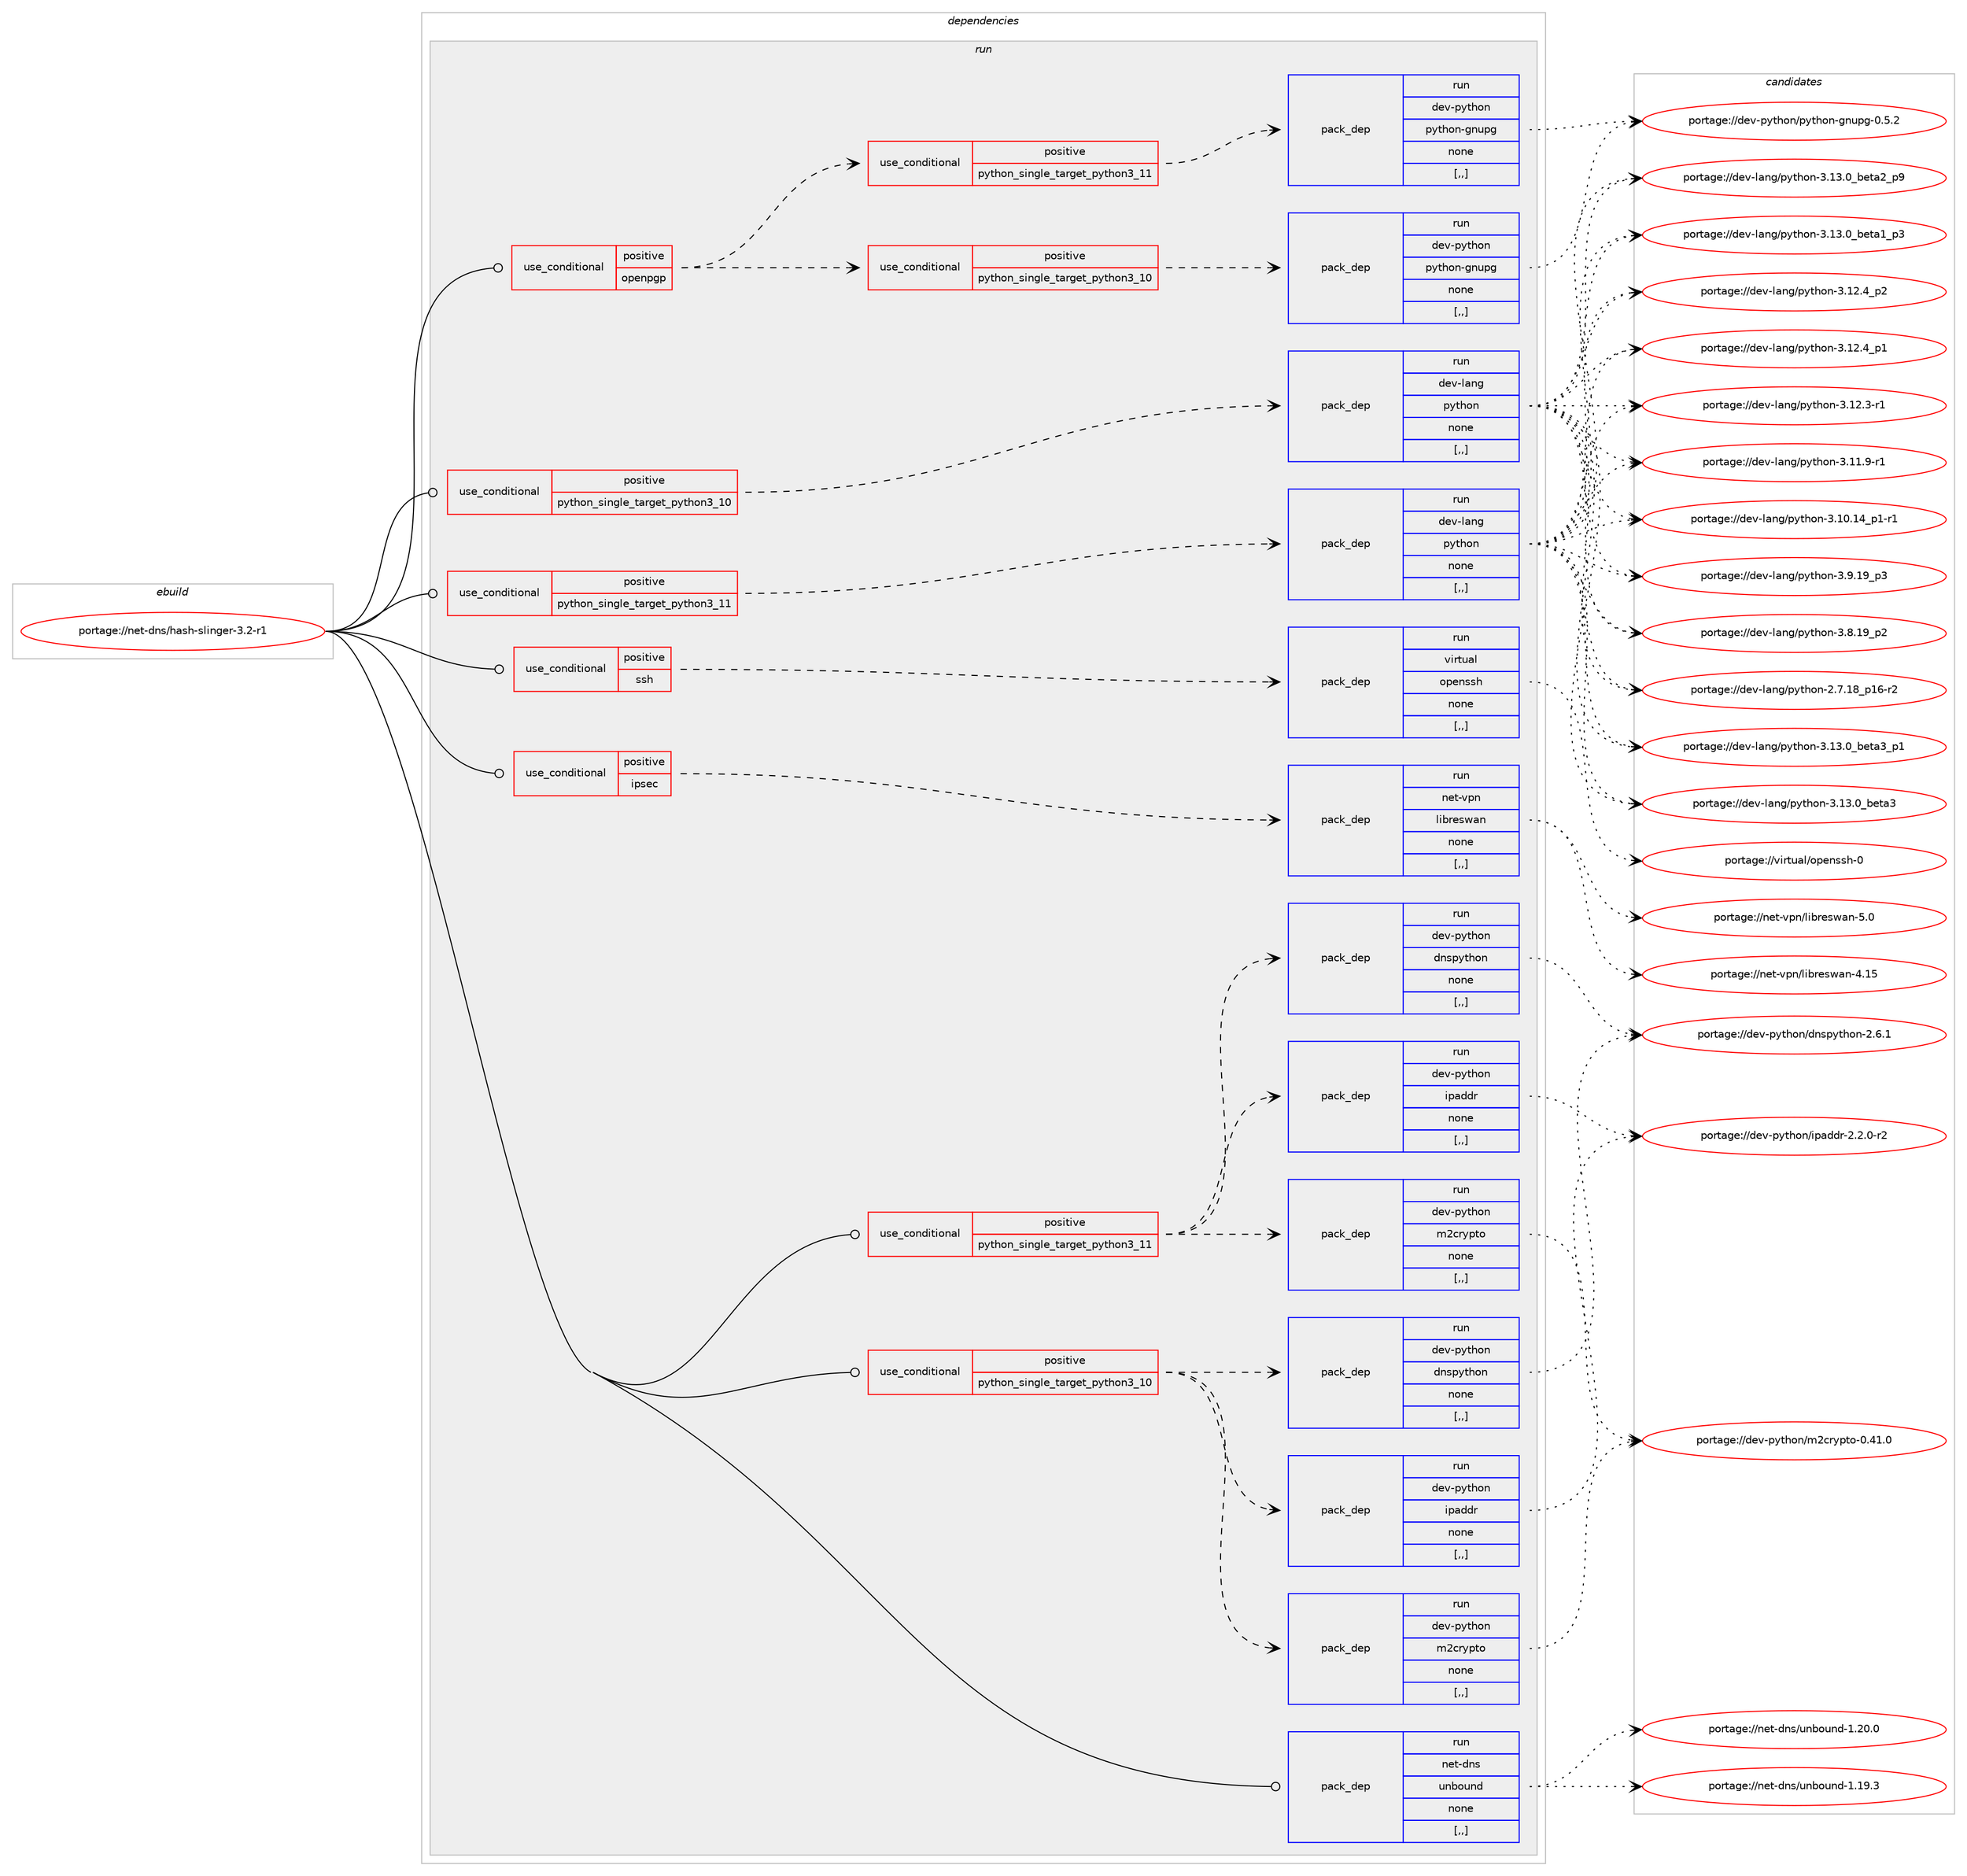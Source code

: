 digraph prolog {

# *************
# Graph options
# *************

newrank=true;
concentrate=true;
compound=true;
graph [rankdir=LR,fontname=Helvetica,fontsize=10,ranksep=1.5];#, ranksep=2.5, nodesep=0.2];
edge  [arrowhead=vee];
node  [fontname=Helvetica,fontsize=10];

# **********
# The ebuild
# **********

subgraph cluster_leftcol {
color=gray;
label=<<i>ebuild</i>>;
id [label="portage://net-dns/hash-slinger-3.2-r1", color=red, width=4, href="../net-dns/hash-slinger-3.2-r1.svg"];
}

# ****************
# The dependencies
# ****************

subgraph cluster_midcol {
color=gray;
label=<<i>dependencies</i>>;
subgraph cluster_compile {
fillcolor="#eeeeee";
style=filled;
label=<<i>compile</i>>;
}
subgraph cluster_compileandrun {
fillcolor="#eeeeee";
style=filled;
label=<<i>compile and run</i>>;
}
subgraph cluster_run {
fillcolor="#eeeeee";
style=filled;
label=<<i>run</i>>;
subgraph cond89254 {
dependency344373 [label=<<TABLE BORDER="0" CELLBORDER="1" CELLSPACING="0" CELLPADDING="4"><TR><TD ROWSPAN="3" CELLPADDING="10">use_conditional</TD></TR><TR><TD>positive</TD></TR><TR><TD>ipsec</TD></TR></TABLE>>, shape=none, color=red];
subgraph pack252512 {
dependency344374 [label=<<TABLE BORDER="0" CELLBORDER="1" CELLSPACING="0" CELLPADDING="4" WIDTH="220"><TR><TD ROWSPAN="6" CELLPADDING="30">pack_dep</TD></TR><TR><TD WIDTH="110">run</TD></TR><TR><TD>net-vpn</TD></TR><TR><TD>libreswan</TD></TR><TR><TD>none</TD></TR><TR><TD>[,,]</TD></TR></TABLE>>, shape=none, color=blue];
}
dependency344373:e -> dependency344374:w [weight=20,style="dashed",arrowhead="vee"];
}
id:e -> dependency344373:w [weight=20,style="solid",arrowhead="odot"];
subgraph cond89255 {
dependency344375 [label=<<TABLE BORDER="0" CELLBORDER="1" CELLSPACING="0" CELLPADDING="4"><TR><TD ROWSPAN="3" CELLPADDING="10">use_conditional</TD></TR><TR><TD>positive</TD></TR><TR><TD>openpgp</TD></TR></TABLE>>, shape=none, color=red];
subgraph cond89256 {
dependency344376 [label=<<TABLE BORDER="0" CELLBORDER="1" CELLSPACING="0" CELLPADDING="4"><TR><TD ROWSPAN="3" CELLPADDING="10">use_conditional</TD></TR><TR><TD>positive</TD></TR><TR><TD>python_single_target_python3_10</TD></TR></TABLE>>, shape=none, color=red];
subgraph pack252513 {
dependency344377 [label=<<TABLE BORDER="0" CELLBORDER="1" CELLSPACING="0" CELLPADDING="4" WIDTH="220"><TR><TD ROWSPAN="6" CELLPADDING="30">pack_dep</TD></TR><TR><TD WIDTH="110">run</TD></TR><TR><TD>dev-python</TD></TR><TR><TD>python-gnupg</TD></TR><TR><TD>none</TD></TR><TR><TD>[,,]</TD></TR></TABLE>>, shape=none, color=blue];
}
dependency344376:e -> dependency344377:w [weight=20,style="dashed",arrowhead="vee"];
}
dependency344375:e -> dependency344376:w [weight=20,style="dashed",arrowhead="vee"];
subgraph cond89257 {
dependency344378 [label=<<TABLE BORDER="0" CELLBORDER="1" CELLSPACING="0" CELLPADDING="4"><TR><TD ROWSPAN="3" CELLPADDING="10">use_conditional</TD></TR><TR><TD>positive</TD></TR><TR><TD>python_single_target_python3_11</TD></TR></TABLE>>, shape=none, color=red];
subgraph pack252514 {
dependency344379 [label=<<TABLE BORDER="0" CELLBORDER="1" CELLSPACING="0" CELLPADDING="4" WIDTH="220"><TR><TD ROWSPAN="6" CELLPADDING="30">pack_dep</TD></TR><TR><TD WIDTH="110">run</TD></TR><TR><TD>dev-python</TD></TR><TR><TD>python-gnupg</TD></TR><TR><TD>none</TD></TR><TR><TD>[,,]</TD></TR></TABLE>>, shape=none, color=blue];
}
dependency344378:e -> dependency344379:w [weight=20,style="dashed",arrowhead="vee"];
}
dependency344375:e -> dependency344378:w [weight=20,style="dashed",arrowhead="vee"];
}
id:e -> dependency344375:w [weight=20,style="solid",arrowhead="odot"];
subgraph cond89258 {
dependency344380 [label=<<TABLE BORDER="0" CELLBORDER="1" CELLSPACING="0" CELLPADDING="4"><TR><TD ROWSPAN="3" CELLPADDING="10">use_conditional</TD></TR><TR><TD>positive</TD></TR><TR><TD>python_single_target_python3_10</TD></TR></TABLE>>, shape=none, color=red];
subgraph pack252515 {
dependency344381 [label=<<TABLE BORDER="0" CELLBORDER="1" CELLSPACING="0" CELLPADDING="4" WIDTH="220"><TR><TD ROWSPAN="6" CELLPADDING="30">pack_dep</TD></TR><TR><TD WIDTH="110">run</TD></TR><TR><TD>dev-lang</TD></TR><TR><TD>python</TD></TR><TR><TD>none</TD></TR><TR><TD>[,,]</TD></TR></TABLE>>, shape=none, color=blue];
}
dependency344380:e -> dependency344381:w [weight=20,style="dashed",arrowhead="vee"];
}
id:e -> dependency344380:w [weight=20,style="solid",arrowhead="odot"];
subgraph cond89259 {
dependency344382 [label=<<TABLE BORDER="0" CELLBORDER="1" CELLSPACING="0" CELLPADDING="4"><TR><TD ROWSPAN="3" CELLPADDING="10">use_conditional</TD></TR><TR><TD>positive</TD></TR><TR><TD>python_single_target_python3_10</TD></TR></TABLE>>, shape=none, color=red];
subgraph pack252516 {
dependency344383 [label=<<TABLE BORDER="0" CELLBORDER="1" CELLSPACING="0" CELLPADDING="4" WIDTH="220"><TR><TD ROWSPAN="6" CELLPADDING="30">pack_dep</TD></TR><TR><TD WIDTH="110">run</TD></TR><TR><TD>dev-python</TD></TR><TR><TD>dnspython</TD></TR><TR><TD>none</TD></TR><TR><TD>[,,]</TD></TR></TABLE>>, shape=none, color=blue];
}
dependency344382:e -> dependency344383:w [weight=20,style="dashed",arrowhead="vee"];
subgraph pack252517 {
dependency344384 [label=<<TABLE BORDER="0" CELLBORDER="1" CELLSPACING="0" CELLPADDING="4" WIDTH="220"><TR><TD ROWSPAN="6" CELLPADDING="30">pack_dep</TD></TR><TR><TD WIDTH="110">run</TD></TR><TR><TD>dev-python</TD></TR><TR><TD>ipaddr</TD></TR><TR><TD>none</TD></TR><TR><TD>[,,]</TD></TR></TABLE>>, shape=none, color=blue];
}
dependency344382:e -> dependency344384:w [weight=20,style="dashed",arrowhead="vee"];
subgraph pack252518 {
dependency344385 [label=<<TABLE BORDER="0" CELLBORDER="1" CELLSPACING="0" CELLPADDING="4" WIDTH="220"><TR><TD ROWSPAN="6" CELLPADDING="30">pack_dep</TD></TR><TR><TD WIDTH="110">run</TD></TR><TR><TD>dev-python</TD></TR><TR><TD>m2crypto</TD></TR><TR><TD>none</TD></TR><TR><TD>[,,]</TD></TR></TABLE>>, shape=none, color=blue];
}
dependency344382:e -> dependency344385:w [weight=20,style="dashed",arrowhead="vee"];
}
id:e -> dependency344382:w [weight=20,style="solid",arrowhead="odot"];
subgraph cond89260 {
dependency344386 [label=<<TABLE BORDER="0" CELLBORDER="1" CELLSPACING="0" CELLPADDING="4"><TR><TD ROWSPAN="3" CELLPADDING="10">use_conditional</TD></TR><TR><TD>positive</TD></TR><TR><TD>python_single_target_python3_11</TD></TR></TABLE>>, shape=none, color=red];
subgraph pack252519 {
dependency344387 [label=<<TABLE BORDER="0" CELLBORDER="1" CELLSPACING="0" CELLPADDING="4" WIDTH="220"><TR><TD ROWSPAN="6" CELLPADDING="30">pack_dep</TD></TR><TR><TD WIDTH="110">run</TD></TR><TR><TD>dev-lang</TD></TR><TR><TD>python</TD></TR><TR><TD>none</TD></TR><TR><TD>[,,]</TD></TR></TABLE>>, shape=none, color=blue];
}
dependency344386:e -> dependency344387:w [weight=20,style="dashed",arrowhead="vee"];
}
id:e -> dependency344386:w [weight=20,style="solid",arrowhead="odot"];
subgraph cond89261 {
dependency344388 [label=<<TABLE BORDER="0" CELLBORDER="1" CELLSPACING="0" CELLPADDING="4"><TR><TD ROWSPAN="3" CELLPADDING="10">use_conditional</TD></TR><TR><TD>positive</TD></TR><TR><TD>python_single_target_python3_11</TD></TR></TABLE>>, shape=none, color=red];
subgraph pack252520 {
dependency344389 [label=<<TABLE BORDER="0" CELLBORDER="1" CELLSPACING="0" CELLPADDING="4" WIDTH="220"><TR><TD ROWSPAN="6" CELLPADDING="30">pack_dep</TD></TR><TR><TD WIDTH="110">run</TD></TR><TR><TD>dev-python</TD></TR><TR><TD>dnspython</TD></TR><TR><TD>none</TD></TR><TR><TD>[,,]</TD></TR></TABLE>>, shape=none, color=blue];
}
dependency344388:e -> dependency344389:w [weight=20,style="dashed",arrowhead="vee"];
subgraph pack252521 {
dependency344390 [label=<<TABLE BORDER="0" CELLBORDER="1" CELLSPACING="0" CELLPADDING="4" WIDTH="220"><TR><TD ROWSPAN="6" CELLPADDING="30">pack_dep</TD></TR><TR><TD WIDTH="110">run</TD></TR><TR><TD>dev-python</TD></TR><TR><TD>ipaddr</TD></TR><TR><TD>none</TD></TR><TR><TD>[,,]</TD></TR></TABLE>>, shape=none, color=blue];
}
dependency344388:e -> dependency344390:w [weight=20,style="dashed",arrowhead="vee"];
subgraph pack252522 {
dependency344391 [label=<<TABLE BORDER="0" CELLBORDER="1" CELLSPACING="0" CELLPADDING="4" WIDTH="220"><TR><TD ROWSPAN="6" CELLPADDING="30">pack_dep</TD></TR><TR><TD WIDTH="110">run</TD></TR><TR><TD>dev-python</TD></TR><TR><TD>m2crypto</TD></TR><TR><TD>none</TD></TR><TR><TD>[,,]</TD></TR></TABLE>>, shape=none, color=blue];
}
dependency344388:e -> dependency344391:w [weight=20,style="dashed",arrowhead="vee"];
}
id:e -> dependency344388:w [weight=20,style="solid",arrowhead="odot"];
subgraph cond89262 {
dependency344392 [label=<<TABLE BORDER="0" CELLBORDER="1" CELLSPACING="0" CELLPADDING="4"><TR><TD ROWSPAN="3" CELLPADDING="10">use_conditional</TD></TR><TR><TD>positive</TD></TR><TR><TD>ssh</TD></TR></TABLE>>, shape=none, color=red];
subgraph pack252523 {
dependency344393 [label=<<TABLE BORDER="0" CELLBORDER="1" CELLSPACING="0" CELLPADDING="4" WIDTH="220"><TR><TD ROWSPAN="6" CELLPADDING="30">pack_dep</TD></TR><TR><TD WIDTH="110">run</TD></TR><TR><TD>virtual</TD></TR><TR><TD>openssh</TD></TR><TR><TD>none</TD></TR><TR><TD>[,,]</TD></TR></TABLE>>, shape=none, color=blue];
}
dependency344392:e -> dependency344393:w [weight=20,style="dashed",arrowhead="vee"];
}
id:e -> dependency344392:w [weight=20,style="solid",arrowhead="odot"];
subgraph pack252524 {
dependency344394 [label=<<TABLE BORDER="0" CELLBORDER="1" CELLSPACING="0" CELLPADDING="4" WIDTH="220"><TR><TD ROWSPAN="6" CELLPADDING="30">pack_dep</TD></TR><TR><TD WIDTH="110">run</TD></TR><TR><TD>net-dns</TD></TR><TR><TD>unbound</TD></TR><TR><TD>none</TD></TR><TR><TD>[,,]</TD></TR></TABLE>>, shape=none, color=blue];
}
id:e -> dependency344394:w [weight=20,style="solid",arrowhead="odot"];
}
}

# **************
# The candidates
# **************

subgraph cluster_choices {
rank=same;
color=gray;
label=<<i>candidates</i>>;

subgraph choice252512 {
color=black;
nodesep=1;
choice1101011164511811211047108105981141011151199711045534648 [label="portage://net-vpn/libreswan-5.0", color=red, width=4,href="../net-vpn/libreswan-5.0.svg"];
choice110101116451181121104710810598114101115119971104552464953 [label="portage://net-vpn/libreswan-4.15", color=red, width=4,href="../net-vpn/libreswan-4.15.svg"];
dependency344374:e -> choice1101011164511811211047108105981141011151199711045534648:w [style=dotted,weight="100"];
dependency344374:e -> choice110101116451181121104710810598114101115119971104552464953:w [style=dotted,weight="100"];
}
subgraph choice252513 {
color=black;
nodesep=1;
choice100101118451121211161041111104711212111610411111045103110117112103454846534650 [label="portage://dev-python/python-gnupg-0.5.2", color=red, width=4,href="../dev-python/python-gnupg-0.5.2.svg"];
dependency344377:e -> choice100101118451121211161041111104711212111610411111045103110117112103454846534650:w [style=dotted,weight="100"];
}
subgraph choice252514 {
color=black;
nodesep=1;
choice100101118451121211161041111104711212111610411111045103110117112103454846534650 [label="portage://dev-python/python-gnupg-0.5.2", color=red, width=4,href="../dev-python/python-gnupg-0.5.2.svg"];
dependency344379:e -> choice100101118451121211161041111104711212111610411111045103110117112103454846534650:w [style=dotted,weight="100"];
}
subgraph choice252515 {
color=black;
nodesep=1;
choice10010111845108971101034711212111610411111045514649514648959810111697519511249 [label="portage://dev-lang/python-3.13.0_beta3_p1", color=red, width=4,href="../dev-lang/python-3.13.0_beta3_p1.svg"];
choice1001011184510897110103471121211161041111104551464951464895981011169751 [label="portage://dev-lang/python-3.13.0_beta3", color=red, width=4,href="../dev-lang/python-3.13.0_beta3.svg"];
choice10010111845108971101034711212111610411111045514649514648959810111697509511257 [label="portage://dev-lang/python-3.13.0_beta2_p9", color=red, width=4,href="../dev-lang/python-3.13.0_beta2_p9.svg"];
choice10010111845108971101034711212111610411111045514649514648959810111697499511251 [label="portage://dev-lang/python-3.13.0_beta1_p3", color=red, width=4,href="../dev-lang/python-3.13.0_beta1_p3.svg"];
choice100101118451089711010347112121116104111110455146495046529511250 [label="portage://dev-lang/python-3.12.4_p2", color=red, width=4,href="../dev-lang/python-3.12.4_p2.svg"];
choice100101118451089711010347112121116104111110455146495046529511249 [label="portage://dev-lang/python-3.12.4_p1", color=red, width=4,href="../dev-lang/python-3.12.4_p1.svg"];
choice100101118451089711010347112121116104111110455146495046514511449 [label="portage://dev-lang/python-3.12.3-r1", color=red, width=4,href="../dev-lang/python-3.12.3-r1.svg"];
choice100101118451089711010347112121116104111110455146494946574511449 [label="portage://dev-lang/python-3.11.9-r1", color=red, width=4,href="../dev-lang/python-3.11.9-r1.svg"];
choice100101118451089711010347112121116104111110455146494846495295112494511449 [label="portage://dev-lang/python-3.10.14_p1-r1", color=red, width=4,href="../dev-lang/python-3.10.14_p1-r1.svg"];
choice100101118451089711010347112121116104111110455146574649579511251 [label="portage://dev-lang/python-3.9.19_p3", color=red, width=4,href="../dev-lang/python-3.9.19_p3.svg"];
choice100101118451089711010347112121116104111110455146564649579511250 [label="portage://dev-lang/python-3.8.19_p2", color=red, width=4,href="../dev-lang/python-3.8.19_p2.svg"];
choice100101118451089711010347112121116104111110455046554649569511249544511450 [label="portage://dev-lang/python-2.7.18_p16-r2", color=red, width=4,href="../dev-lang/python-2.7.18_p16-r2.svg"];
dependency344381:e -> choice10010111845108971101034711212111610411111045514649514648959810111697519511249:w [style=dotted,weight="100"];
dependency344381:e -> choice1001011184510897110103471121211161041111104551464951464895981011169751:w [style=dotted,weight="100"];
dependency344381:e -> choice10010111845108971101034711212111610411111045514649514648959810111697509511257:w [style=dotted,weight="100"];
dependency344381:e -> choice10010111845108971101034711212111610411111045514649514648959810111697499511251:w [style=dotted,weight="100"];
dependency344381:e -> choice100101118451089711010347112121116104111110455146495046529511250:w [style=dotted,weight="100"];
dependency344381:e -> choice100101118451089711010347112121116104111110455146495046529511249:w [style=dotted,weight="100"];
dependency344381:e -> choice100101118451089711010347112121116104111110455146495046514511449:w [style=dotted,weight="100"];
dependency344381:e -> choice100101118451089711010347112121116104111110455146494946574511449:w [style=dotted,weight="100"];
dependency344381:e -> choice100101118451089711010347112121116104111110455146494846495295112494511449:w [style=dotted,weight="100"];
dependency344381:e -> choice100101118451089711010347112121116104111110455146574649579511251:w [style=dotted,weight="100"];
dependency344381:e -> choice100101118451089711010347112121116104111110455146564649579511250:w [style=dotted,weight="100"];
dependency344381:e -> choice100101118451089711010347112121116104111110455046554649569511249544511450:w [style=dotted,weight="100"];
}
subgraph choice252516 {
color=black;
nodesep=1;
choice1001011184511212111610411111047100110115112121116104111110455046544649 [label="portage://dev-python/dnspython-2.6.1", color=red, width=4,href="../dev-python/dnspython-2.6.1.svg"];
dependency344383:e -> choice1001011184511212111610411111047100110115112121116104111110455046544649:w [style=dotted,weight="100"];
}
subgraph choice252517 {
color=black;
nodesep=1;
choice1001011184511212111610411111047105112971001001144550465046484511450 [label="portage://dev-python/ipaddr-2.2.0-r2", color=red, width=4,href="../dev-python/ipaddr-2.2.0-r2.svg"];
dependency344384:e -> choice1001011184511212111610411111047105112971001001144550465046484511450:w [style=dotted,weight="100"];
}
subgraph choice252518 {
color=black;
nodesep=1;
choice1001011184511212111610411111047109509911412111211611145484652494648 [label="portage://dev-python/m2crypto-0.41.0", color=red, width=4,href="../dev-python/m2crypto-0.41.0.svg"];
dependency344385:e -> choice1001011184511212111610411111047109509911412111211611145484652494648:w [style=dotted,weight="100"];
}
subgraph choice252519 {
color=black;
nodesep=1;
choice10010111845108971101034711212111610411111045514649514648959810111697519511249 [label="portage://dev-lang/python-3.13.0_beta3_p1", color=red, width=4,href="../dev-lang/python-3.13.0_beta3_p1.svg"];
choice1001011184510897110103471121211161041111104551464951464895981011169751 [label="portage://dev-lang/python-3.13.0_beta3", color=red, width=4,href="../dev-lang/python-3.13.0_beta3.svg"];
choice10010111845108971101034711212111610411111045514649514648959810111697509511257 [label="portage://dev-lang/python-3.13.0_beta2_p9", color=red, width=4,href="../dev-lang/python-3.13.0_beta2_p9.svg"];
choice10010111845108971101034711212111610411111045514649514648959810111697499511251 [label="portage://dev-lang/python-3.13.0_beta1_p3", color=red, width=4,href="../dev-lang/python-3.13.0_beta1_p3.svg"];
choice100101118451089711010347112121116104111110455146495046529511250 [label="portage://dev-lang/python-3.12.4_p2", color=red, width=4,href="../dev-lang/python-3.12.4_p2.svg"];
choice100101118451089711010347112121116104111110455146495046529511249 [label="portage://dev-lang/python-3.12.4_p1", color=red, width=4,href="../dev-lang/python-3.12.4_p1.svg"];
choice100101118451089711010347112121116104111110455146495046514511449 [label="portage://dev-lang/python-3.12.3-r1", color=red, width=4,href="../dev-lang/python-3.12.3-r1.svg"];
choice100101118451089711010347112121116104111110455146494946574511449 [label="portage://dev-lang/python-3.11.9-r1", color=red, width=4,href="../dev-lang/python-3.11.9-r1.svg"];
choice100101118451089711010347112121116104111110455146494846495295112494511449 [label="portage://dev-lang/python-3.10.14_p1-r1", color=red, width=4,href="../dev-lang/python-3.10.14_p1-r1.svg"];
choice100101118451089711010347112121116104111110455146574649579511251 [label="portage://dev-lang/python-3.9.19_p3", color=red, width=4,href="../dev-lang/python-3.9.19_p3.svg"];
choice100101118451089711010347112121116104111110455146564649579511250 [label="portage://dev-lang/python-3.8.19_p2", color=red, width=4,href="../dev-lang/python-3.8.19_p2.svg"];
choice100101118451089711010347112121116104111110455046554649569511249544511450 [label="portage://dev-lang/python-2.7.18_p16-r2", color=red, width=4,href="../dev-lang/python-2.7.18_p16-r2.svg"];
dependency344387:e -> choice10010111845108971101034711212111610411111045514649514648959810111697519511249:w [style=dotted,weight="100"];
dependency344387:e -> choice1001011184510897110103471121211161041111104551464951464895981011169751:w [style=dotted,weight="100"];
dependency344387:e -> choice10010111845108971101034711212111610411111045514649514648959810111697509511257:w [style=dotted,weight="100"];
dependency344387:e -> choice10010111845108971101034711212111610411111045514649514648959810111697499511251:w [style=dotted,weight="100"];
dependency344387:e -> choice100101118451089711010347112121116104111110455146495046529511250:w [style=dotted,weight="100"];
dependency344387:e -> choice100101118451089711010347112121116104111110455146495046529511249:w [style=dotted,weight="100"];
dependency344387:e -> choice100101118451089711010347112121116104111110455146495046514511449:w [style=dotted,weight="100"];
dependency344387:e -> choice100101118451089711010347112121116104111110455146494946574511449:w [style=dotted,weight="100"];
dependency344387:e -> choice100101118451089711010347112121116104111110455146494846495295112494511449:w [style=dotted,weight="100"];
dependency344387:e -> choice100101118451089711010347112121116104111110455146574649579511251:w [style=dotted,weight="100"];
dependency344387:e -> choice100101118451089711010347112121116104111110455146564649579511250:w [style=dotted,weight="100"];
dependency344387:e -> choice100101118451089711010347112121116104111110455046554649569511249544511450:w [style=dotted,weight="100"];
}
subgraph choice252520 {
color=black;
nodesep=1;
choice1001011184511212111610411111047100110115112121116104111110455046544649 [label="portage://dev-python/dnspython-2.6.1", color=red, width=4,href="../dev-python/dnspython-2.6.1.svg"];
dependency344389:e -> choice1001011184511212111610411111047100110115112121116104111110455046544649:w [style=dotted,weight="100"];
}
subgraph choice252521 {
color=black;
nodesep=1;
choice1001011184511212111610411111047105112971001001144550465046484511450 [label="portage://dev-python/ipaddr-2.2.0-r2", color=red, width=4,href="../dev-python/ipaddr-2.2.0-r2.svg"];
dependency344390:e -> choice1001011184511212111610411111047105112971001001144550465046484511450:w [style=dotted,weight="100"];
}
subgraph choice252522 {
color=black;
nodesep=1;
choice1001011184511212111610411111047109509911412111211611145484652494648 [label="portage://dev-python/m2crypto-0.41.0", color=red, width=4,href="../dev-python/m2crypto-0.41.0.svg"];
dependency344391:e -> choice1001011184511212111610411111047109509911412111211611145484652494648:w [style=dotted,weight="100"];
}
subgraph choice252523 {
color=black;
nodesep=1;
choice11810511411611797108471111121011101151151044548 [label="portage://virtual/openssh-0", color=red, width=4,href="../virtual/openssh-0.svg"];
dependency344393:e -> choice11810511411611797108471111121011101151151044548:w [style=dotted,weight="100"];
}
subgraph choice252524 {
color=black;
nodesep=1;
choice11010111645100110115471171109811111711010045494650484648 [label="portage://net-dns/unbound-1.20.0", color=red, width=4,href="../net-dns/unbound-1.20.0.svg"];
choice11010111645100110115471171109811111711010045494649574651 [label="portage://net-dns/unbound-1.19.3", color=red, width=4,href="../net-dns/unbound-1.19.3.svg"];
dependency344394:e -> choice11010111645100110115471171109811111711010045494650484648:w [style=dotted,weight="100"];
dependency344394:e -> choice11010111645100110115471171109811111711010045494649574651:w [style=dotted,weight="100"];
}
}

}
